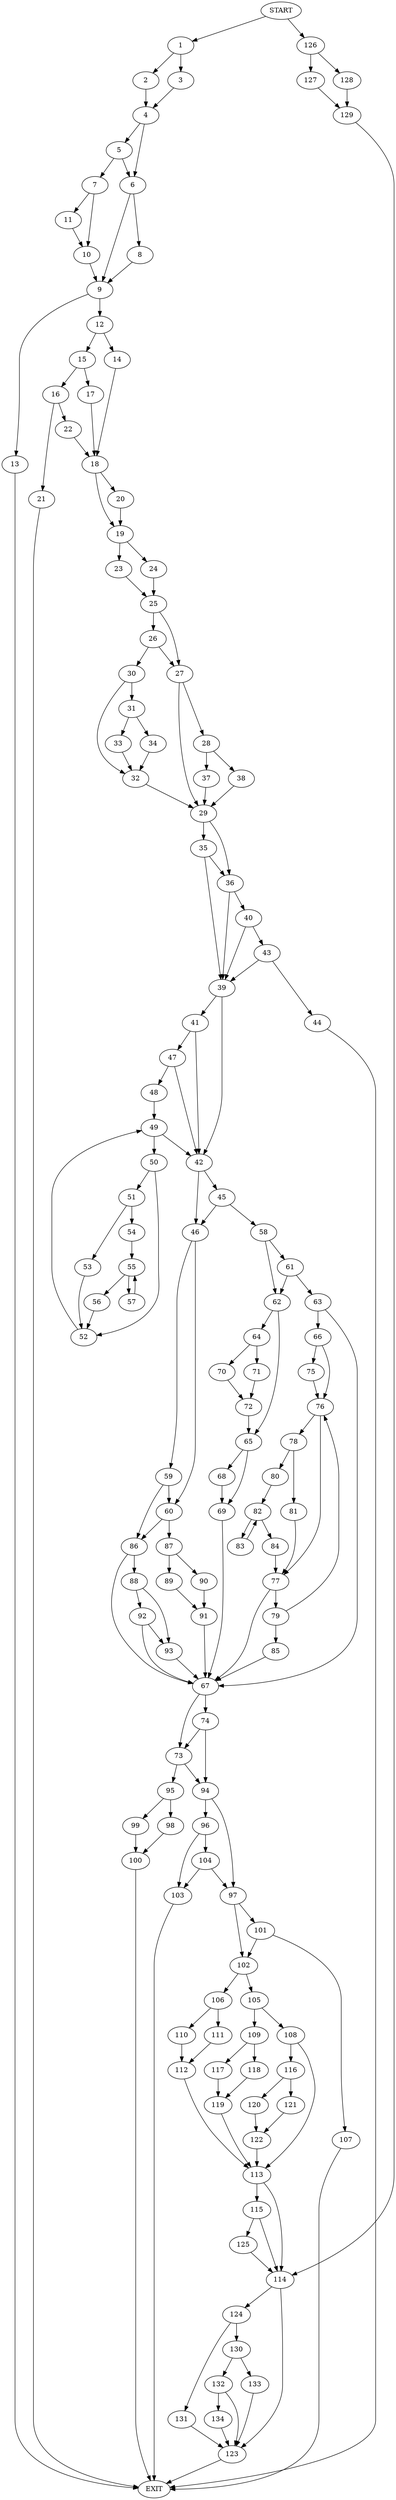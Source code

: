 digraph {
0 [label="START"]
135 [label="EXIT"]
0 -> 1
1 -> 2
1 -> 3
3 -> 4
2 -> 4
4 -> 5
4 -> 6
5 -> 7
5 -> 6
6 -> 8
6 -> 9
7 -> 10
7 -> 11
11 -> 10
10 -> 9
9 -> 12
9 -> 13
8 -> 9
12 -> 14
12 -> 15
13 -> 135
15 -> 16
15 -> 17
14 -> 18
18 -> 19
18 -> 20
17 -> 18
16 -> 21
16 -> 22
21 -> 135
22 -> 18
19 -> 23
19 -> 24
20 -> 19
24 -> 25
23 -> 25
25 -> 26
25 -> 27
27 -> 28
27 -> 29
26 -> 30
26 -> 27
30 -> 31
30 -> 32
31 -> 33
31 -> 34
32 -> 29
34 -> 32
33 -> 32
29 -> 35
29 -> 36
28 -> 37
28 -> 38
38 -> 29
37 -> 29
36 -> 39
36 -> 40
35 -> 39
35 -> 36
39 -> 41
39 -> 42
40 -> 43
40 -> 39
43 -> 39
43 -> 44
44 -> 135
42 -> 45
42 -> 46
41 -> 42
41 -> 47
47 -> 42
47 -> 48
48 -> 49
49 -> 50
49 -> 42
50 -> 51
50 -> 52
51 -> 53
51 -> 54
52 -> 49
53 -> 52
54 -> 55
55 -> 56
55 -> 57
56 -> 52
57 -> 55
45 -> 58
45 -> 46
46 -> 59
46 -> 60
58 -> 61
58 -> 62
61 -> 63
61 -> 62
62 -> 64
62 -> 65
63 -> 66
63 -> 67
65 -> 68
65 -> 69
64 -> 70
64 -> 71
71 -> 72
70 -> 72
72 -> 65
68 -> 69
69 -> 67
67 -> 73
67 -> 74
66 -> 75
66 -> 76
76 -> 77
76 -> 78
75 -> 76
77 -> 79
77 -> 67
78 -> 80
78 -> 81
80 -> 82
81 -> 77
82 -> 83
82 -> 84
84 -> 77
83 -> 82
79 -> 85
79 -> 76
85 -> 67
59 -> 86
59 -> 60
60 -> 87
60 -> 86
86 -> 88
86 -> 67
87 -> 89
87 -> 90
89 -> 91
90 -> 91
91 -> 67
88 -> 92
88 -> 93
92 -> 93
92 -> 67
93 -> 67
74 -> 73
74 -> 94
73 -> 95
73 -> 94
94 -> 96
94 -> 97
95 -> 98
95 -> 99
98 -> 100
99 -> 100
100 -> 135
97 -> 101
97 -> 102
96 -> 103
96 -> 104
104 -> 97
104 -> 103
103 -> 135
102 -> 105
102 -> 106
101 -> 102
101 -> 107
107 -> 135
105 -> 108
105 -> 109
106 -> 110
106 -> 111
111 -> 112
110 -> 112
112 -> 113
113 -> 114
113 -> 115
108 -> 116
108 -> 113
109 -> 117
109 -> 118
118 -> 119
117 -> 119
119 -> 113
116 -> 120
116 -> 121
121 -> 122
120 -> 122
122 -> 113
114 -> 123
114 -> 124
115 -> 125
115 -> 114
125 -> 114
0 -> 126
126 -> 127
126 -> 128
128 -> 129
127 -> 129
129 -> 114
123 -> 135
124 -> 130
124 -> 131
130 -> 132
130 -> 133
131 -> 123
132 -> 134
132 -> 123
133 -> 123
134 -> 123
}
